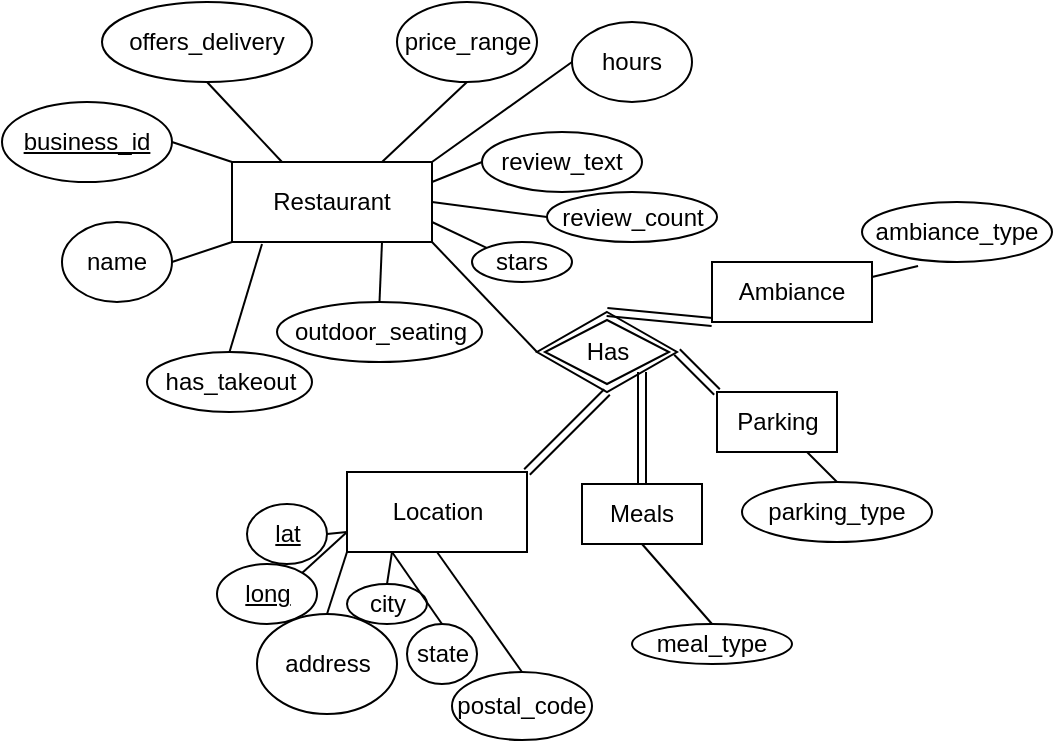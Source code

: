 <mxfile version="17.1.2" type="device"><diagram id="rL2AQuy8JNE00utTgala" name="Page-1"><mxGraphModel dx="2062" dy="766" grid="1" gridSize="10" guides="1" tooltips="1" connect="1" arrows="1" fold="1" page="1" pageScale="1" pageWidth="850" pageHeight="1100" math="0" shadow="0"><root><mxCell id="0"/><mxCell id="1" parent="0"/><mxCell id="_spZR1XKK5Y9f1AJQvqb-2" value="Restaurant" style="rounded=0;whiteSpace=wrap;html=1;" parent="1" vertex="1"><mxGeometry x="185" y="500" width="100" height="40" as="geometry"/></mxCell><mxCell id="_spZR1XKK5Y9f1AJQvqb-3" value="" style="endArrow=none;html=1;rounded=0;entryX=0;entryY=1;entryDx=0;entryDy=0;exitX=1;exitY=0.5;exitDx=0;exitDy=0;" parent="1" source="_spZR1XKK5Y9f1AJQvqb-4" target="_spZR1XKK5Y9f1AJQvqb-2" edge="1"><mxGeometry width="50" height="50" relative="1" as="geometry"><mxPoint x="165" y="600" as="sourcePoint"/><mxPoint x="275" y="560" as="targetPoint"/></mxGeometry></mxCell><mxCell id="_spZR1XKK5Y9f1AJQvqb-4" value="name" style="ellipse;whiteSpace=wrap;html=1;" parent="1" vertex="1"><mxGeometry x="100" y="530" width="55" height="40" as="geometry"/></mxCell><mxCell id="_spZR1XKK5Y9f1AJQvqb-17" value="" style="endArrow=none;html=1;rounded=0;entryX=1;entryY=0.75;entryDx=0;entryDy=0;exitX=0;exitY=0;exitDx=0;exitDy=0;" parent="1" source="_spZR1XKK5Y9f1AJQvqb-18" target="_spZR1XKK5Y9f1AJQvqb-2" edge="1"><mxGeometry width="50" height="50" relative="1" as="geometry"><mxPoint x="245" y="610" as="sourcePoint"/><mxPoint x="255" y="510" as="targetPoint"/></mxGeometry></mxCell><mxCell id="_spZR1XKK5Y9f1AJQvqb-18" value="stars" style="ellipse;whiteSpace=wrap;html=1;" parent="1" vertex="1"><mxGeometry x="305" y="540" width="50" height="20" as="geometry"/></mxCell><mxCell id="_spZR1XKK5Y9f1AJQvqb-19" value="" style="endArrow=none;html=1;rounded=0;entryX=1;entryY=0.5;entryDx=0;entryDy=0;exitX=0;exitY=0.5;exitDx=0;exitDy=0;" parent="1" source="_spZR1XKK5Y9f1AJQvqb-20" target="_spZR1XKK5Y9f1AJQvqb-2" edge="1"><mxGeometry width="50" height="50" relative="1" as="geometry"><mxPoint x="305" y="625" as="sourcePoint"/><mxPoint x="320" y="555" as="targetPoint"/></mxGeometry></mxCell><mxCell id="_spZR1XKK5Y9f1AJQvqb-20" value="review_count" style="ellipse;whiteSpace=wrap;html=1;" parent="1" vertex="1"><mxGeometry x="342.5" y="515" width="85" height="25" as="geometry"/></mxCell><mxCell id="_spZR1XKK5Y9f1AJQvqb-21" value="" style="endArrow=none;html=1;rounded=0;exitX=0;exitY=0.5;exitDx=0;exitDy=0;entryX=1;entryY=0;entryDx=0;entryDy=0;" parent="1" source="_spZR1XKK5Y9f1AJQvqb-22" target="_spZR1XKK5Y9f1AJQvqb-2" edge="1"><mxGeometry width="50" height="50" relative="1" as="geometry"><mxPoint x="315" y="565" as="sourcePoint"/><mxPoint x="295" y="480" as="targetPoint"/></mxGeometry></mxCell><mxCell id="_spZR1XKK5Y9f1AJQvqb-22" value="hours" style="ellipse;whiteSpace=wrap;html=1;" parent="1" vertex="1"><mxGeometry x="355" y="430" width="60" height="40" as="geometry"/></mxCell><mxCell id="_spZR1XKK5Y9f1AJQvqb-39" value="" style="endArrow=none;html=1;rounded=0;exitX=1;exitY=0.5;exitDx=0;exitDy=0;entryX=0;entryY=0.75;entryDx=0;entryDy=0;" parent="1" source="_spZR1XKK5Y9f1AJQvqb-40" target="hIVLFR2xOkYVobz2cjkl-2" edge="1"><mxGeometry width="50" height="50" relative="1" as="geometry"><mxPoint x="-2.5" y="605" as="sourcePoint"/><mxPoint x="42.5" y="495" as="targetPoint"/></mxGeometry></mxCell><mxCell id="_spZR1XKK5Y9f1AJQvqb-40" value="&lt;u&gt;lat&lt;/u&gt;" style="ellipse;whiteSpace=wrap;html=1;" parent="1" vertex="1"><mxGeometry x="192.5" y="671" width="40" height="30" as="geometry"/></mxCell><mxCell id="_spZR1XKK5Y9f1AJQvqb-41" value="" style="endArrow=none;html=1;rounded=0;entryX=0;entryY=0.75;entryDx=0;entryDy=0;exitX=1;exitY=0;exitDx=0;exitDy=0;" parent="1" source="_spZR1XKK5Y9f1AJQvqb-42" target="hIVLFR2xOkYVobz2cjkl-2" edge="1"><mxGeometry width="50" height="50" relative="1" as="geometry"><mxPoint x="7.5" y="615" as="sourcePoint"/><mxPoint x="42.5" y="495" as="targetPoint"/></mxGeometry></mxCell><mxCell id="_spZR1XKK5Y9f1AJQvqb-42" value="&lt;u&gt;long&lt;/u&gt;" style="ellipse;whiteSpace=wrap;html=1;" parent="1" vertex="1"><mxGeometry x="177.5" y="701" width="50" height="30" as="geometry"/></mxCell><mxCell id="_spZR1XKK5Y9f1AJQvqb-43" value="" style="endArrow=none;html=1;rounded=0;entryX=0;entryY=1;entryDx=0;entryDy=0;exitX=0.5;exitY=0;exitDx=0;exitDy=0;" parent="1" source="_spZR1XKK5Y9f1AJQvqb-44" target="hIVLFR2xOkYVobz2cjkl-2" edge="1"><mxGeometry width="50" height="50" relative="1" as="geometry"><mxPoint x="547.5" y="991" as="sourcePoint"/><mxPoint x="346.5" y="705" as="targetPoint"/></mxGeometry></mxCell><mxCell id="_spZR1XKK5Y9f1AJQvqb-44" value="address" style="ellipse;whiteSpace=wrap;html=1;" parent="1" vertex="1"><mxGeometry x="197.5" y="726" width="70" height="50" as="geometry"/></mxCell><mxCell id="_spZR1XKK5Y9f1AJQvqb-45" value="" style="endArrow=none;html=1;rounded=0;exitX=0.5;exitY=0;exitDx=0;exitDy=0;entryX=0.25;entryY=1;entryDx=0;entryDy=0;" parent="1" source="_spZR1XKK5Y9f1AJQvqb-46" target="hIVLFR2xOkYVobz2cjkl-2" edge="1"><mxGeometry width="50" height="50" relative="1" as="geometry"><mxPoint x="272.5" y="795" as="sourcePoint"/><mxPoint x="62.5" y="485" as="targetPoint"/></mxGeometry></mxCell><mxCell id="_spZR1XKK5Y9f1AJQvqb-46" value="city" style="ellipse;whiteSpace=wrap;html=1;" parent="1" vertex="1"><mxGeometry x="242.5" y="711" width="40" height="20" as="geometry"/></mxCell><mxCell id="_spZR1XKK5Y9f1AJQvqb-47" value="" style="endArrow=none;html=1;rounded=0;entryX=0.25;entryY=1;entryDx=0;entryDy=0;exitX=0.5;exitY=0;exitDx=0;exitDy=0;" parent="1" source="_spZR1XKK5Y9f1AJQvqb-48" target="hIVLFR2xOkYVobz2cjkl-2" edge="1"><mxGeometry width="50" height="50" relative="1" as="geometry"><mxPoint x="282.5" y="805" as="sourcePoint"/><mxPoint x="317.5" y="715" as="targetPoint"/></mxGeometry></mxCell><mxCell id="_spZR1XKK5Y9f1AJQvqb-48" value="state" style="ellipse;whiteSpace=wrap;html=1;" parent="1" vertex="1"><mxGeometry x="272.5" y="731" width="35" height="30" as="geometry"/></mxCell><mxCell id="_spZR1XKK5Y9f1AJQvqb-49" value="" style="endArrow=none;html=1;rounded=0;exitX=0.5;exitY=0;exitDx=0;exitDy=0;entryX=0.5;entryY=1;entryDx=0;entryDy=0;" parent="1" source="_spZR1XKK5Y9f1AJQvqb-50" target="hIVLFR2xOkYVobz2cjkl-2" edge="1"><mxGeometry width="50" height="50" relative="1" as="geometry"><mxPoint x="292.5" y="815" as="sourcePoint"/><mxPoint x="335" y="715" as="targetPoint"/></mxGeometry></mxCell><mxCell id="_spZR1XKK5Y9f1AJQvqb-50" value="postal_code" style="ellipse;whiteSpace=wrap;html=1;" parent="1" vertex="1"><mxGeometry x="295" y="755" width="70" height="34" as="geometry"/></mxCell><mxCell id="_spZR1XKK5Y9f1AJQvqb-56" value="Parking" style="rounded=0;whiteSpace=wrap;html=1;" parent="1" vertex="1"><mxGeometry x="427.5" y="615" width="60" height="30" as="geometry"/></mxCell><mxCell id="_spZR1XKK5Y9f1AJQvqb-57" value="" style="endArrow=none;html=1;rounded=0;entryX=0;entryY=0.5;entryDx=0;entryDy=0;exitX=1;exitY=1;exitDx=0;exitDy=0;" parent="1" source="_spZR1XKK5Y9f1AJQvqb-2" target="_spZR1XKK5Y9f1AJQvqb-59" edge="1"><mxGeometry width="50" height="50" relative="1" as="geometry"><mxPoint x="563" y="718" as="sourcePoint"/><mxPoint x="590" y="685" as="targetPoint"/><Array as="points"/></mxGeometry></mxCell><mxCell id="_spZR1XKK5Y9f1AJQvqb-58" value="" style="shape=link;html=1;rounded=0;entryX=0;entryY=0;entryDx=0;entryDy=0;exitX=1;exitY=0.5;exitDx=0;exitDy=0;" parent="1" source="_spZR1XKK5Y9f1AJQvqb-59" target="_spZR1XKK5Y9f1AJQvqb-56" edge="1"><mxGeometry width="100" relative="1" as="geometry"><mxPoint x="640" y="685" as="sourcePoint"/><mxPoint x="740" y="684.5" as="targetPoint"/></mxGeometry></mxCell><mxCell id="_spZR1XKK5Y9f1AJQvqb-59" value="Has" style="shape=rhombus;double=1;perimeter=rhombusPerimeter;whiteSpace=wrap;html=1;align=center;" parent="1" vertex="1"><mxGeometry x="337.5" y="575" width="70" height="40" as="geometry"/></mxCell><mxCell id="_spZR1XKK5Y9f1AJQvqb-60" value="" style="endArrow=none;html=1;rounded=0;entryX=0.75;entryY=1;entryDx=0;entryDy=0;exitX=0.5;exitY=0;exitDx=0;exitDy=0;" parent="1" source="_spZR1XKK5Y9f1AJQvqb-61" target="_spZR1XKK5Y9f1AJQvqb-56" edge="1"><mxGeometry width="50" height="50" relative="1" as="geometry"><mxPoint x="680" y="750" as="sourcePoint"/><mxPoint x="700" y="610" as="targetPoint"/></mxGeometry></mxCell><mxCell id="_spZR1XKK5Y9f1AJQvqb-61" value="parking_type" style="ellipse;whiteSpace=wrap;html=1;" parent="1" vertex="1"><mxGeometry x="440" y="660" width="95" height="30" as="geometry"/></mxCell><mxCell id="_spZR1XKK5Y9f1AJQvqb-64" value="" style="endArrow=none;html=1;rounded=0;entryX=0;entryY=0;entryDx=0;entryDy=0;exitX=1;exitY=0.5;exitDx=0;exitDy=0;" parent="1" source="_spZR1XKK5Y9f1AJQvqb-65" target="_spZR1XKK5Y9f1AJQvqb-2" edge="1"><mxGeometry width="50" height="50" relative="1" as="geometry"><mxPoint x="165" y="540" as="sourcePoint"/><mxPoint x="185" y="480" as="targetPoint"/></mxGeometry></mxCell><mxCell id="_spZR1XKK5Y9f1AJQvqb-65" value="&lt;u&gt;business_id&lt;/u&gt;" style="ellipse;whiteSpace=wrap;html=1;" parent="1" vertex="1"><mxGeometry x="70" y="470" width="85" height="40" as="geometry"/></mxCell><mxCell id="_spZR1XKK5Y9f1AJQvqb-66" value="" style="endArrow=none;html=1;rounded=0;exitX=0.5;exitY=1;exitDx=0;exitDy=0;entryX=0.75;entryY=0;entryDx=0;entryDy=0;" parent="1" source="_spZR1XKK5Y9f1AJQvqb-67" target="_spZR1XKK5Y9f1AJQvqb-2" edge="1"><mxGeometry width="50" height="50" relative="1" as="geometry"><mxPoint x="270" y="525" as="sourcePoint"/><mxPoint x="240" y="460" as="targetPoint"/></mxGeometry></mxCell><mxCell id="_spZR1XKK5Y9f1AJQvqb-67" value="price_range" style="ellipse;whiteSpace=wrap;html=1;" parent="1" vertex="1"><mxGeometry x="267.5" y="420" width="70" height="40" as="geometry"/></mxCell><mxCell id="_spZR1XKK5Y9f1AJQvqb-81" value="Ambiance" style="rounded=0;whiteSpace=wrap;html=1;" parent="1" vertex="1"><mxGeometry x="425" y="550" width="80" height="30" as="geometry"/></mxCell><mxCell id="_spZR1XKK5Y9f1AJQvqb-82" value="" style="shape=link;html=1;rounded=0;entryX=0;entryY=1;entryDx=0;entryDy=0;exitX=0.5;exitY=0;exitDx=0;exitDy=0;" parent="1" source="_spZR1XKK5Y9f1AJQvqb-59" target="_spZR1XKK5Y9f1AJQvqb-81" edge="1"><mxGeometry width="100" relative="1" as="geometry"><mxPoint x="595" y="640" as="sourcePoint"/><mxPoint x="680" y="624.5" as="targetPoint"/></mxGeometry></mxCell><mxCell id="_spZR1XKK5Y9f1AJQvqb-84" value="" style="endArrow=none;html=1;rounded=0;entryX=1;entryY=0.25;entryDx=0;entryDy=0;exitX=0.295;exitY=1.067;exitDx=0;exitDy=0;exitPerimeter=0;" parent="1" source="_spZR1XKK5Y9f1AJQvqb-85" target="_spZR1XKK5Y9f1AJQvqb-81" edge="1"><mxGeometry width="50" height="50" relative="1" as="geometry"><mxPoint x="750" y="610" as="sourcePoint"/><mxPoint x="700" y="525" as="targetPoint"/></mxGeometry></mxCell><mxCell id="_spZR1XKK5Y9f1AJQvqb-85" value="ambiance_type" style="ellipse;whiteSpace=wrap;html=1;" parent="1" vertex="1"><mxGeometry x="500" y="520" width="95" height="30" as="geometry"/></mxCell><mxCell id="_spZR1XKK5Y9f1AJQvqb-86" value="" style="endArrow=none;html=1;rounded=0;exitX=0.5;exitY=1;exitDx=0;exitDy=0;entryX=0.25;entryY=0;entryDx=0;entryDy=0;" parent="1" source="_spZR1XKK5Y9f1AJQvqb-87" target="_spZR1XKK5Y9f1AJQvqb-2" edge="1"><mxGeometry width="50" height="50" relative="1" as="geometry"><mxPoint x="140" y="495" as="sourcePoint"/><mxPoint x="170" y="490" as="targetPoint"/></mxGeometry></mxCell><mxCell id="_spZR1XKK5Y9f1AJQvqb-87" value="offers_delivery" style="ellipse;whiteSpace=wrap;html=1;" parent="1" vertex="1"><mxGeometry x="120" y="420" width="105" height="40" as="geometry"/></mxCell><mxCell id="xWbSnm3yL0ZtrLpS9JiV-1" value="" style="endArrow=none;html=1;rounded=0;entryX=1;entryY=0.25;entryDx=0;entryDy=0;exitX=0;exitY=0.5;exitDx=0;exitDy=0;" parent="1" source="xWbSnm3yL0ZtrLpS9JiV-2" target="_spZR1XKK5Y9f1AJQvqb-2" edge="1"><mxGeometry width="50" height="50" relative="1" as="geometry"><mxPoint x="340" y="575" as="sourcePoint"/><mxPoint x="320" y="470" as="targetPoint"/></mxGeometry></mxCell><mxCell id="xWbSnm3yL0ZtrLpS9JiV-2" value="review_text" style="ellipse;whiteSpace=wrap;html=1;" parent="1" vertex="1"><mxGeometry x="310" y="485" width="80" height="30" as="geometry"/></mxCell><mxCell id="hIVLFR2xOkYVobz2cjkl-2" value="Location" style="rounded=0;whiteSpace=wrap;html=1;" parent="1" vertex="1"><mxGeometry x="242.5" y="655" width="90" height="40" as="geometry"/></mxCell><mxCell id="hIVLFR2xOkYVobz2cjkl-3" value="" style="shape=link;html=1;rounded=0;entryX=1;entryY=0;entryDx=0;entryDy=0;exitX=0.5;exitY=1;exitDx=0;exitDy=0;" parent="1" source="_spZR1XKK5Y9f1AJQvqb-59" target="hIVLFR2xOkYVobz2cjkl-2" edge="1"><mxGeometry width="100" relative="1" as="geometry"><mxPoint x="155" y="570" as="sourcePoint"/><mxPoint x="437.5" y="655" as="targetPoint"/><Array as="points"/></mxGeometry></mxCell><mxCell id="hIVLFR2xOkYVobz2cjkl-4" value="" style="endArrow=none;html=1;rounded=0;entryX=0.15;entryY=1.025;entryDx=0;entryDy=0;exitX=0.5;exitY=0;exitDx=0;exitDy=0;entryPerimeter=0;" parent="1" source="hIVLFR2xOkYVobz2cjkl-5" target="_spZR1XKK5Y9f1AJQvqb-2" edge="1"><mxGeometry width="50" height="50" relative="1" as="geometry"><mxPoint x="97.5" y="645" as="sourcePoint"/><mxPoint x="115" y="545" as="targetPoint"/></mxGeometry></mxCell><mxCell id="hIVLFR2xOkYVobz2cjkl-5" value="has_takeout" style="ellipse;whiteSpace=wrap;html=1;" parent="1" vertex="1"><mxGeometry x="142.5" y="595" width="82.5" height="30" as="geometry"/></mxCell><mxCell id="hIVLFR2xOkYVobz2cjkl-6" value="" style="endArrow=none;html=1;rounded=0;entryX=0.75;entryY=1;entryDx=0;entryDy=0;exitX=0.5;exitY=0;exitDx=0;exitDy=0;" parent="1" source="hIVLFR2xOkYVobz2cjkl-7" target="_spZR1XKK5Y9f1AJQvqb-2" edge="1"><mxGeometry width="50" height="50" relative="1" as="geometry"><mxPoint x="162.5" y="620" as="sourcePoint"/><mxPoint x="160" y="550" as="targetPoint"/></mxGeometry></mxCell><mxCell id="hIVLFR2xOkYVobz2cjkl-7" value="outdoor_seating" style="ellipse;whiteSpace=wrap;html=1;" parent="1" vertex="1"><mxGeometry x="207.5" y="570" width="102.5" height="30" as="geometry"/></mxCell><mxCell id="hIVLFR2xOkYVobz2cjkl-9" value="Meals" style="rounded=0;whiteSpace=wrap;html=1;" parent="1" vertex="1"><mxGeometry x="360" y="661" width="60" height="30" as="geometry"/></mxCell><mxCell id="hIVLFR2xOkYVobz2cjkl-10" value="" style="shape=link;html=1;rounded=0;entryX=0.5;entryY=0;entryDx=0;entryDy=0;exitX=1;exitY=1;exitDx=0;exitDy=0;" parent="1" source="_spZR1XKK5Y9f1AJQvqb-59" target="hIVLFR2xOkYVobz2cjkl-9" edge="1"><mxGeometry width="100" relative="1" as="geometry"><mxPoint x="375" y="630" as="sourcePoint"/><mxPoint x="360" y="695.5" as="targetPoint"/></mxGeometry></mxCell><mxCell id="hIVLFR2xOkYVobz2cjkl-11" value="meal_type" style="ellipse;whiteSpace=wrap;html=1;" parent="1" vertex="1"><mxGeometry x="385" y="731" width="80" height="20" as="geometry"/></mxCell><mxCell id="hIVLFR2xOkYVobz2cjkl-12" value="" style="endArrow=none;html=1;rounded=0;entryX=0.5;entryY=1;entryDx=0;entryDy=0;exitX=0.5;exitY=0;exitDx=0;exitDy=0;" parent="1" source="hIVLFR2xOkYVobz2cjkl-11" target="hIVLFR2xOkYVobz2cjkl-9" edge="1"><mxGeometry width="50" height="50" relative="1" as="geometry"><mxPoint x="410" y="730" as="sourcePoint"/><mxPoint x="415" y="698" as="targetPoint"/><Array as="points"/></mxGeometry></mxCell></root></mxGraphModel></diagram></mxfile>